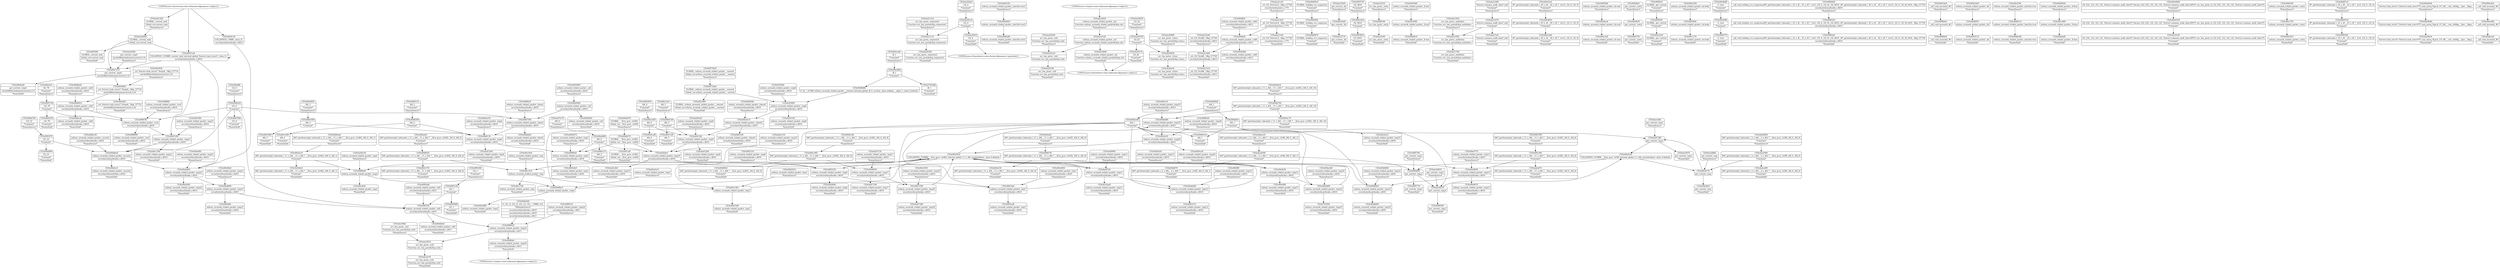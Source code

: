 digraph {
	CE0x49cbce0 [shape=record,shape=Mrecord,label="{CE0x49cbce0|selinux_secmark_relabel_packet:_tmp19|security/selinux/hooks.c,4610|*SummSink*}"]
	CE0x49d07c0 [shape=record,shape=Mrecord,label="{CE0x49d07c0|i64_2|*Constant*|*SummSource*}"]
	CE0x66cc450 [shape=record,shape=Mrecord,label="{CE0x66cc450|i64_4|*Constant*}"]
	CE0x49cdf20 [shape=record,shape=Mrecord,label="{CE0x49cdf20|selinux_secmark_relabel_packet:_tmp2|*SummSink*}"]
	CE0x49de8e0 [shape=record,shape=Mrecord,label="{CE0x49de8e0|get_current:_tmp|*SummSink*}"]
	CE0x49cc3b0 [shape=record,shape=Mrecord,label="{CE0x49cc3b0|selinux_secmark_relabel_packet:_tmp1}"]
	CE0x49f39f0 [shape=record,shape=Mrecord,label="{CE0x49f39f0|GLOBAL:_current_task|Global_var:current_task|*SummSink*}"]
	CE0x49f5ab0 [shape=record,shape=Mrecord,label="{CE0x49f5ab0|selinux_secmark_relabel_packet:_sid5|security/selinux/hooks.c,4611|*SummSource*}"]
	CE0x49e9ce0 [shape=record,shape=Mrecord,label="{CE0x49e9ce0|COLLAPSED:_GCMRE___llvm_gcov_ctr98_internal_global_2_x_i64_zeroinitializer:_elem_0:default:}"]
	CE0x49f8c60 [shape=record,shape=Mrecord,label="{CE0x49f8c60|selinux_secmark_relabel_packet:_tmp20|security/selinux/hooks.c,4610|*SummSource*}"]
	CE0x4a21110 [shape=record,shape=Mrecord,label="{CE0x4a21110|avc_has_perm:_requested|Function::avc_has_perm&Arg::requested::}"]
	CE0x49d3950 [shape=record,shape=Mrecord,label="{CE0x49d3950|i64_4|*Constant*|*SummSource*}"]
	CE0x49d5c40 [shape=record,shape=Mrecord,label="{CE0x49d5c40|i64*_getelementptr_inbounds_(_11_x_i64_,_11_x_i64_*___llvm_gcov_ctr402,_i64_0,_i64_9)|*Constant*|*SummSource*}"]
	CE0x49d1f30 [shape=record,shape=Mrecord,label="{CE0x49d1f30|selinux_secmark_relabel_packet:_land.lhs.true2|*SummSource*}"]
	CE0x49db9c0 [shape=record,shape=Mrecord,label="{CE0x49db9c0|selinux_secmark_relabel_packet:_call4|security/selinux/hooks.c,4610}"]
	CE0x4a20920 [shape=record,shape=Mrecord,label="{CE0x4a20920|avc_has_perm:_tclass|Function::avc_has_perm&Arg::tclass::}"]
	CE0x49e1340 [shape=record,shape=Mrecord,label="{CE0x49e1340|selinux_secmark_relabel_packet:_tmp21|security/selinux/hooks.c,4610|*SummSink*}"]
	CE0x49d6bc0 [shape=record,shape=Mrecord,label="{CE0x49d6bc0|selinux_secmark_relabel_packet:_tmp3}"]
	CE0x49f3110 [shape=record,shape=Mrecord,label="{CE0x49f3110|selinux_secmark_relabel_packet:_tmp12|security/selinux/hooks.c,4610|*SummSink*}"]
	CE0x4a07120 [shape=record,shape=Mrecord,label="{CE0x4a07120|selinux_secmark_relabel_packet:_tmp17|security/selinux/hooks.c,4610|*SummSource*}"]
	CE0x49f3ed0 [shape=record,shape=Mrecord,label="{CE0x49f3ed0|selinux_secmark_relabel_packet:_tmp7|security/selinux/hooks.c,4610|*SummSink*}"]
	CE0x5e92de0 [shape=record,shape=Mrecord,label="{CE0x5e92de0|i64*_getelementptr_inbounds_(_11_x_i64_,_11_x_i64_*___llvm_gcov_ctr402,_i64_0,_i64_1)|*Constant*|*SummSink*}"]
	CE0x4a0afe0 [shape=record,shape=Mrecord,label="{CE0x4a0afe0|selinux_secmark_relabel_packet:_tmp10|security/selinux/hooks.c,4610}"]
	CE0x4a223e0 [shape=record,shape=Mrecord,label="{CE0x4a223e0|_ret_i32_%call6,_!dbg_!27745|security/selinux/hooks.c,4613|*SummSink*}"]
	CE0x4a0af70 [shape=record,shape=Mrecord,label="{CE0x4a0af70|i64*_getelementptr_inbounds_(_11_x_i64_,_11_x_i64_*___llvm_gcov_ctr402,_i64_0,_i64_6)|*Constant*|*SummSink*}"]
	CE0x49ddc50 [shape=record,shape=Mrecord,label="{CE0x49ddc50|selinux_secmark_relabel_packet:_security|security/selinux/hooks.c,4610|*SummSource*}"]
	CE0x49f2060 [shape=record,shape=Mrecord,label="{CE0x49f2060|GLOBAL:_lockdep_rcu_suspicious|*Constant*}"]
	CE0x49f4df0 [shape=record,shape=Mrecord,label="{CE0x49f4df0|selinux_secmark_relabel_packet:_tmp23|security/selinux/hooks.c,4610|*SummSink*}"]
	CE0x4a23770 [shape=record,shape=Mrecord,label="{CE0x4a23770|get_current:_bb|*SummSink*}"]
	CE0x49e4cc0 [shape=record,shape=Mrecord,label="{CE0x49e4cc0|i64*_getelementptr_inbounds_(_11_x_i64_,_11_x_i64_*___llvm_gcov_ctr402,_i64_0,_i64_1)|*Constant*}"]
	CE0x49ec9e0 [shape=record,shape=Mrecord,label="{CE0x49ec9e0|i32_4610|*Constant*}"]
	CE0x4a1f500 [shape=record,shape=Mrecord,label="{CE0x4a1f500|avc_has_perm:_entry|*SummSink*}"]
	CE0x49df410 [shape=record,shape=Mrecord,label="{CE0x49df410|selinux_secmark_relabel_packet:_if.end|*SummSink*}"]
	CE0x4a215e0 [shape=record,shape=Mrecord,label="{CE0x4a215e0|%struct.common_audit_data*_null|*Constant*|*SummSink*}"]
	CE0x49f3850 [shape=record,shape=Mrecord,label="{CE0x49f3850|i8*_getelementptr_inbounds_(_45_x_i8_,_45_x_i8_*_.str12,_i32_0,_i32_0)|*Constant*}"]
	CE0x49da040 [shape=record,shape=Mrecord,label="{CE0x49da040|selinux_secmark_relabel_packet:_tmp12|security/selinux/hooks.c,4610}"]
	CE0x49cbbe0 [shape=record,shape=Mrecord,label="{CE0x49cbbe0|i64*_getelementptr_inbounds_(_11_x_i64_,_11_x_i64_*___llvm_gcov_ctr402,_i64_0,_i64_10)|*Constant*|*SummSource*}"]
	CE0x49da3d0 [shape=record,shape=Mrecord,label="{CE0x49da3d0|selinux_secmark_relabel_packet:_tmp16|security/selinux/hooks.c,4610|*SummSource*}"]
	CE0x49d95e0 [shape=record,shape=Mrecord,label="{CE0x49d95e0|GLOBAL:_lockdep_rcu_suspicious|*Constant*|*SummSource*}"]
	CE0x49cbe50 [shape=record,shape=Mrecord,label="{CE0x49cbe50|selinux_secmark_relabel_packet:_tmp20|security/selinux/hooks.c,4610}"]
	CE0x4a3d8d0 [shape=record,shape=Mrecord,label="{CE0x4a3d8d0|get_current:_tmp|*SummSource*}"]
	CE0x49e8a40 [shape=record,shape=Mrecord,label="{CE0x49e8a40|get_current:_tmp4|./arch/x86/include/asm/current.h,14|*SummSink*}"]
	CE0x49f17b0 [shape=record,shape=Mrecord,label="{CE0x49f17b0|i32_78|*Constant*}"]
	CE0x4a011d0 [shape=record,shape=Mrecord,label="{CE0x4a011d0|i64_5|*Constant*|*SummSink*}"]
	CE0x5e92e50 [shape=record,shape=Mrecord,label="{CE0x5e92e50|selinux_secmark_relabel_packet:_tmp2|*SummSource*}"]
	CE0x49dcf50 [shape=record,shape=Mrecord,label="{CE0x49dcf50|i32_78|*Constant*|*SummSink*}"]
	CE0x49d9e20 [shape=record,shape=Mrecord,label="{CE0x49d9e20|i32_0|*Constant*}"]
	CE0x4a3d610 [shape=record,shape=Mrecord,label="{CE0x4a3d610|get_current:_tmp3|*SummSource*}"]
	CE0x49ec3a0 [shape=record,shape=Mrecord,label="{CE0x49ec3a0|selinux_secmark_relabel_packet:_do.end|*SummSink*}"]
	CE0x49dffc0 [shape=record,shape=Mrecord,label="{CE0x49dffc0|selinux_secmark_relabel_packet:_call6|security/selinux/hooks.c,4613|*SummSource*}"]
	CE0x49d5d70 [shape=record,shape=Mrecord,label="{CE0x49d5d70|selinux_secmark_relabel_packet:_tmp5|security/selinux/hooks.c,4610|*SummSource*}"]
	CE0x5703f50 [shape=record,shape=Mrecord,label="{CE0x5703f50|selinux_secmark_relabel_packet:_tmp16|security/selinux/hooks.c,4610|*SummSink*}"]
	CE0x49ddfe0 [shape=record,shape=Mrecord,label="{CE0x49ddfe0|i64_1|*Constant*}"]
	CE0x49ef750 [shape=record,shape=Mrecord,label="{CE0x49ef750|get_current:_entry|*SummSink*}"]
	CE0x49f5fc0 [shape=record,shape=Mrecord,label="{CE0x49f5fc0|GLOBAL:_get_current|*Constant*|*SummSource*}"]
	"CONST[source:1(input),value:2(dynamic)][purpose:{subject}]"
	CE0x49d8620 [shape=record,shape=Mrecord,label="{CE0x49d8620|selinux_secmark_relabel_packet:_tmp17|security/selinux/hooks.c,4610}"]
	CE0x49d0a80 [shape=record,shape=Mrecord,label="{CE0x49d0a80|selinux_secmark_relabel_packet:_land.lhs.true2|*SummSink*}"]
	CE0x49f5690 [shape=record,shape=Mrecord,label="{CE0x49f5690|get_current:_tmp2}"]
	CE0x42f3060 [shape=record,shape=Mrecord,label="{CE0x42f3060|selinux_secmark_relabel_packet:_tmp8|security/selinux/hooks.c,4610}"]
	CE0x49ee560 [shape=record,shape=Mrecord,label="{CE0x49ee560|i64*_getelementptr_inbounds_(_11_x_i64_,_11_x_i64_*___llvm_gcov_ctr402,_i64_0,_i64_9)|*Constant*}"]
	CE0x60b00d0 [shape=record,shape=Mrecord,label="{CE0x60b00d0|selinux_secmark_relabel_packet:_tobool1|security/selinux/hooks.c,4610|*SummSource*}"]
	CE0x49ebdb0 [shape=record,shape=Mrecord,label="{CE0x49ebdb0|selinux_secmark_relabel_packet:_tmp22|security/selinux/hooks.c,4610}"]
	CE0x49ed840 [shape=record,shape=Mrecord,label="{CE0x49ed840|selinux_secmark_relabel_packet:_tmp23|security/selinux/hooks.c,4610}"]
	CE0x4a1fd50 [shape=record,shape=Mrecord,label="{CE0x4a1fd50|selinux_secmark_relabel_packet:_sid|Function::selinux_secmark_relabel_packet&Arg::sid::|*SummSource*}"]
	CE0x49cbc70 [shape=record,shape=Mrecord,label="{CE0x49cbc70|i64*_getelementptr_inbounds_(_11_x_i64_,_11_x_i64_*___llvm_gcov_ctr402,_i64_0,_i64_10)|*Constant*|*SummSink*}"]
	CE0x42f30d0 [shape=record,shape=Mrecord,label="{CE0x42f30d0|selinux_secmark_relabel_packet:_tmp8|security/selinux/hooks.c,4610|*SummSource*}"]
	CE0x49e3780 [shape=record,shape=Mrecord,label="{CE0x49e3780|selinux_secmark_relabel_packet:_tmp18|security/selinux/hooks.c,4610}"]
	CE0x49d33d0 [shape=record,shape=Mrecord,label="{CE0x49d33d0|selinux_secmark_relabel_packet:_tmp1|*SummSink*}"]
	CE0x4a244d0 [shape=record,shape=Mrecord,label="{CE0x4a244d0|GLOBAL:_current_task|Global_var:current_task}"]
	CE0x4a2ed00 [shape=record,shape=Mrecord,label="{CE0x4a2ed00|i64*_getelementptr_inbounds_(_2_x_i64_,_2_x_i64_*___llvm_gcov_ctr98,_i64_0,_i64_0)|*Constant*|*SummSink*}"]
	CE0x4a1fc20 [shape=record,shape=Mrecord,label="{CE0x4a1fc20|selinux_secmark_relabel_packet:_sid|Function::selinux_secmark_relabel_packet&Arg::sid::}"]
	CE0x49f38c0 [shape=record,shape=Mrecord,label="{CE0x49f38c0|i32_4610|*Constant*|*SummSink*}"]
	CE0x49d1000 [shape=record,shape=Mrecord,label="{CE0x49d1000|i64_3|*Constant*}"]
	CE0x49d66b0 [shape=record,shape=Mrecord,label="{CE0x49d66b0|i64_1|*Constant*|*SummSource*}"]
	CE0x4a1efd0 [shape=record,shape=Mrecord,label="{CE0x4a1efd0|get_current:_tmp1|*SummSource*}"]
	CE0x49d0ea0 [shape=record,shape=Mrecord,label="{CE0x49d0ea0|i64*_getelementptr_inbounds_(_11_x_i64_,_11_x_i64_*___llvm_gcov_ctr402,_i64_0,_i64_1)|*Constant*|*SummSource*}"]
	CE0x49f5120 [shape=record,shape=Mrecord,label="{CE0x49f5120|i32_1|*Constant*}"]
	CE0x4a012b0 [shape=record,shape=Mrecord,label="{CE0x4a012b0|selinux_secmark_relabel_packet:_tmp9|security/selinux/hooks.c,4610|*SummSink*}"]
	CE0x49d1d50 [shape=record,shape=Mrecord,label="{CE0x49d1d50|selinux_secmark_relabel_packet:_do.body|*SummSource*}"]
	CE0x49f5700 [shape=record,shape=Mrecord,label="{CE0x49f5700|get_current:_tmp2|*SummSource*}"]
	CE0x49e49f0 [shape=record,shape=Mrecord,label="{CE0x49e49f0|i1_true|*Constant*}"]
	CE0x49d9670 [shape=record,shape=Mrecord,label="{CE0x49d9670|GLOBAL:_lockdep_rcu_suspicious|*Constant*|*SummSink*}"]
	CE0x4a24290 [shape=record,shape=Mrecord,label="{CE0x4a24290|i64*_getelementptr_inbounds_(_2_x_i64_,_2_x_i64_*___llvm_gcov_ctr98,_i64_0,_i64_1)|*Constant*}"]
	CE0x49d3fd0 [shape=record,shape=Mrecord,label="{CE0x49d3fd0|selinux_secmark_relabel_packet:_if.end|*SummSource*}"]
	CE0x49f3750 [shape=record,shape=Mrecord,label="{CE0x49f3750|i32_4610|*Constant*|*SummSource*}"]
	CE0x4a0c130 [shape=record,shape=Mrecord,label="{CE0x4a0c130|selinux_secmark_relabel_packet:_tmp10|security/selinux/hooks.c,4610|*SummSource*}"]
	CE0x49f55f0 [shape=record,shape=Mrecord,label="{CE0x49f55f0|selinux_secmark_relabel_packet:_sid5|security/selinux/hooks.c,4611}"]
	CE0x49f0400 [shape=record,shape=Mrecord,label="{CE0x49f0400|_call_void_lockdep_rcu_suspicious(i8*_getelementptr_inbounds_(_25_x_i8_,_25_x_i8_*_.str3,_i32_0,_i32_0),_i32_4610,_i8*_getelementptr_inbounds_(_45_x_i8_,_45_x_i8_*_.str12,_i32_0,_i32_0))_#10,_!dbg_!27729|security/selinux/hooks.c,4610|*SummSource*}"]
	CE0x49e3f90 [shape=record,shape=Mrecord,label="{CE0x49e3f90|GLOBAL:_selinux_secmark_relabel_packet.__warned|Global_var:selinux_secmark_relabel_packet.__warned|*SummSink*}"]
	CE0x60b01b0 [shape=record,shape=Mrecord,label="{CE0x60b01b0|selinux_secmark_relabel_packet:_tobool1|security/selinux/hooks.c,4610|*SummSink*}"]
	CE0x49d5de0 [shape=record,shape=Mrecord,label="{CE0x49d5de0|selinux_secmark_relabel_packet:_tmp5|security/selinux/hooks.c,4610|*SummSink*}"]
	CE0x49d2610 [shape=record,shape=Mrecord,label="{CE0x49d2610|selinux_secmark_relabel_packet:_tmp1|*SummSource*}"]
	CE0x4a1f690 [shape=record,shape=Mrecord,label="{CE0x4a1f690|selinux_secmark_relabel_packet:_sid|Function::selinux_secmark_relabel_packet&Arg::sid::|*SummSink*}"]
	CE0x49eea40 [shape=record,shape=Mrecord,label="{CE0x49eea40|i8_1|*Constant*|*SummSource*}"]
	CE0x49d64a0 [shape=record,shape=Mrecord,label="{CE0x49d64a0|_call_void_mcount()_#3|*SummSink*}"]
	CE0x6975ab0 [shape=record,shape=Mrecord,label="{CE0x6975ab0|GLOBAL:_selinux_secmark_relabel_packet.__warned|Global_var:selinux_secmark_relabel_packet.__warned}"]
	CE0x49ed9a0 [shape=record,shape=Mrecord,label="{CE0x49ed9a0|selinux_secmark_relabel_packet:_tmp23|security/selinux/hooks.c,4610|*SummSource*}"]
	CE0x49dd2f0 [shape=record,shape=Mrecord,label="{CE0x49dd2f0|0:_i32,_4:_i32,_8:_i32,_12:_i32,_:_CMRE_4,8_|*MultipleSource*|security/selinux/hooks.c,4610|security/selinux/hooks.c,4610|security/selinux/hooks.c,4611}"]
	CE0x49d0f50 [shape=record,shape=Mrecord,label="{CE0x49d0f50|selinux_secmark_relabel_packet:_bb}"]
	CE0x49f6420 [shape=record,shape=Mrecord,label="{CE0x49f6420|selinux_secmark_relabel_packet:_tmp24|security/selinux/hooks.c,4611}"]
	CE0x49f5280 [shape=record,shape=Mrecord,label="{CE0x49f5280|i32_1|*Constant*|*SummSource*}"]
	CE0x4a21760 [shape=record,shape=Mrecord,label="{CE0x4a21760|avc_has_perm:_auditdata|Function::avc_has_perm&Arg::auditdata::|*SummSink*}"]
	CE0x4a29850 [shape=record,shape=Mrecord,label="{CE0x4a29850|i64*_getelementptr_inbounds_(_2_x_i64_,_2_x_i64_*___llvm_gcov_ctr98,_i64_0,_i64_0)|*Constant*|*SummSource*}"]
	CE0x49ddf70 [shape=record,shape=Mrecord,label="{CE0x49ddf70|i64*_getelementptr_inbounds_(_2_x_i64_,_2_x_i64_*___llvm_gcov_ctr98,_i64_0,_i64_1)|*Constant*|*SummSink*}"]
	CE0x49dbe80 [shape=record,shape=Mrecord,label="{CE0x49dbe80|selinux_secmark_relabel_packet:_land.lhs.true|*SummSink*}"]
	CE0x49d67f0 [shape=record,shape=Mrecord,label="{CE0x49d67f0|i64*_getelementptr_inbounds_(_11_x_i64_,_11_x_i64_*___llvm_gcov_ctr402,_i64_0,_i64_8)|*Constant*}"]
	CE0x49f60c0 [shape=record,shape=Mrecord,label="{CE0x49f60c0|selinux_secmark_relabel_packet:_tobool|security/selinux/hooks.c,4610|*SummSource*}"]
	CE0x49d16b0 [shape=record,shape=Mrecord,label="{CE0x49d16b0|i64_3|*Constant*|*SummSink*}"]
	CE0x49d0020 [shape=record,shape=Mrecord,label="{CE0x49d0020|selinux_secmark_relabel_packet:_if.then|*SummSource*}"]
	CE0x49e2250 [shape=record,shape=Mrecord,label="{CE0x49e2250|GLOBAL:_get_current|*Constant*|*SummSink*}"]
	CE0x49ef930 [shape=record,shape=Mrecord,label="{CE0x49ef930|_ret_%struct.task_struct*_%tmp4,_!dbg_!27714|./arch/x86/include/asm/current.h,14|*SummSource*}"]
	CE0x49f5f50 [shape=record,shape=Mrecord,label="{CE0x49f5f50|GLOBAL:_get_current|*Constant*}"]
	CE0x49e0490 [shape=record,shape=Mrecord,label="{CE0x49e0490|i32_(i32,_i32,_i16,_i32,_%struct.common_audit_data*)*_bitcast_(i32_(i32,_i32,_i16,_i32,_%struct.common_audit_data.495*)*_avc_has_perm_to_i32_(i32,_i32,_i16,_i32,_%struct.common_audit_data*)*)|*Constant*|*SummSource*}"]
	CE0x49f6510 [shape=record,shape=Mrecord,label="{CE0x49f6510|selinux_secmark_relabel_packet:_tmp24|security/selinux/hooks.c,4611|*SummSource*}"]
	CE0x49efc50 [shape=record,shape=Mrecord,label="{CE0x49efc50|i64*_getelementptr_inbounds_(_11_x_i64_,_11_x_i64_*___llvm_gcov_ctr402,_i64_0,_i64_8)|*Constant*|*SummSink*}"]
	CE0x4a1fa70 [shape=record,shape=Mrecord,label="{CE0x4a1fa70|avc_has_perm:_ssid|Function::avc_has_perm&Arg::ssid::|*SummSink*}"]
	CE0x49f2ff0 [shape=record,shape=Mrecord,label="{CE0x49f2ff0|selinux_secmark_relabel_packet:_tmp12|security/selinux/hooks.c,4610|*SummSource*}"]
	CE0x49ef9d0 [shape=record,shape=Mrecord,label="{CE0x49ef9d0|_ret_%struct.task_struct*_%tmp4,_!dbg_!27714|./arch/x86/include/asm/current.h,14}"]
	CE0x4a20f10 [shape=record,shape=Mrecord,label="{CE0x4a20f10|i32_4|*Constant*|*SummSink*}"]
	CE0x4a41340 [shape=record,shape=Mrecord,label="{CE0x4a41340|GLOBAL:_current_task|Global_var:current_task|*SummSource*}"]
	CE0x49ef6c0 [shape=record,shape=Mrecord,label="{CE0x49ef6c0|get_current:_entry|*SummSource*}"]
	CE0x49dd0e0 [shape=record,shape=Mrecord,label="{CE0x49dd0e0|selinux_secmark_relabel_packet:_sid5|security/selinux/hooks.c,4611|*SummSink*}"]
	CE0x42f3140 [shape=record,shape=Mrecord,label="{CE0x42f3140|selinux_secmark_relabel_packet:_tmp8|security/selinux/hooks.c,4610|*SummSink*}"]
	CE0x4a21420 [shape=record,shape=Mrecord,label="{CE0x4a21420|_ret_i32_%retval.0,_!dbg_!27728|security/selinux/avc.c,775}"]
	CE0x4a20200 [shape=record,shape=Mrecord,label="{CE0x4a20200|avc_has_perm:_tsid|Function::avc_has_perm&Arg::tsid::|*SummSource*}"]
	CE0x49f29d0 [shape=record,shape=Mrecord,label="{CE0x49f29d0|selinux_secmark_relabel_packet:_do.end|*SummSource*}"]
	CE0x49db700 [shape=record,shape=Mrecord,label="{CE0x49db700|i64*_getelementptr_inbounds_(_11_x_i64_,_11_x_i64_*___llvm_gcov_ctr402,_i64_0,_i64_10)|*Constant*}"]
	CE0x49cc7d0 [shape=record,shape=Mrecord,label="{CE0x49cc7d0|selinux_secmark_relabel_packet:_tmp|*SummSink*}"]
	CE0x49d9d20 [shape=record,shape=Mrecord,label="{CE0x49d9d20|selinux_secmark_relabel_packet:_call|security/selinux/hooks.c,4610|*SummSink*}"]
	CE0x49ef1c0 [shape=record,shape=Mrecord,label="{CE0x49ef1c0|selinux_secmark_relabel_packet:_tmp19|security/selinux/hooks.c,4610|*SummSource*}"]
	CE0x4a1f9b0 [shape=record,shape=Mrecord,label="{CE0x4a1f9b0|avc_has_perm:_ssid|Function::avc_has_perm&Arg::ssid::|*SummSource*}"]
	CE0x49dec20 [shape=record,shape=Mrecord,label="{CE0x49dec20|i64*_getelementptr_inbounds_(_2_x_i64_,_2_x_i64_*___llvm_gcov_ctr98,_i64_0,_i64_1)|*Constant*|*SummSource*}"]
	CE0x49f0320 [shape=record,shape=Mrecord,label="{CE0x49f0320|_call_void_lockdep_rcu_suspicious(i8*_getelementptr_inbounds_(_25_x_i8_,_25_x_i8_*_.str3,_i32_0,_i32_0),_i32_4610,_i8*_getelementptr_inbounds_(_45_x_i8_,_45_x_i8_*_.str12,_i32_0,_i32_0))_#10,_!dbg_!27729|security/selinux/hooks.c,4610}"]
	CE0x49eb970 [shape=record,shape=Mrecord,label="{CE0x49eb970|GLOBAL:___llvm_gcov_ctr402|Global_var:__llvm_gcov_ctr402|*SummSource*}"]
	CE0x49d61e0 [shape=record,shape=Mrecord,label="{CE0x49d61e0|i64_1|*Constant*|*SummSink*}"]
	CE0x49cc880 [shape=record,shape=Mrecord,label="{CE0x49cc880|selinux_secmark_relabel_packet:_if.then}"]
	CE0x49dcfc0 [shape=record,shape=Mrecord,label="{CE0x49dcfc0|i32_78|*Constant*|*SummSource*}"]
	CE0x49ec750 [shape=record,shape=Mrecord,label="{CE0x49ec750|selinux_secmark_relabel_packet:_entry}"]
	CE0x4a0c2b0 [shape=record,shape=Mrecord,label="{CE0x4a0c2b0|selinux_secmark_relabel_packet:_tmp10|security/selinux/hooks.c,4610|*SummSink*}"]
	CE0x49d4600 [shape=record,shape=Mrecord,label="{CE0x49d4600|selinux_secmark_relabel_packet:_tmp14|security/selinux/hooks.c,4610|*SummSink*}"]
	CE0x49f4770 [shape=record,shape=Mrecord,label="{CE0x49f4770|i1_true|*Constant*|*SummSink*}"]
	CE0x49db480 [shape=record,shape=Mrecord,label="{CE0x49db480|selinux_secmark_relabel_packet:_tmp19|security/selinux/hooks.c,4610}"]
	CE0x49cc510 [shape=record,shape=Mrecord,label="{CE0x49cc510|selinux_secmark_relabel_packet:_tmp}"]
	CE0x49dd9f0 [shape=record,shape=Mrecord,label="{CE0x49dd9f0|i32_22|*Constant*|*SummSink*}"]
	CE0x49d2e50 [shape=record,shape=Mrecord,label="{CE0x49d2e50|selinux_secmark_relabel_packet:_tmp4|security/selinux/hooks.c,4610|*SummSource*}"]
	CE0x49dfda0 [shape=record,shape=Mrecord,label="{CE0x49dfda0|selinux_secmark_relabel_packet:_tmp24|security/selinux/hooks.c,4611|*SummSink*}"]
	CE0x49f1390 [shape=record,shape=Mrecord,label="{CE0x49f1390|i64*_getelementptr_inbounds_(_11_x_i64_,_11_x_i64_*___llvm_gcov_ctr402,_i64_0,_i64_6)|*Constant*|*SummSource*}"]
	CE0x49e7e70 [shape=record,shape=Mrecord,label="{CE0x49e7e70|get_current:_tmp4|./arch/x86/include/asm/current.h,14}"]
	CE0x4a21490 [shape=record,shape=Mrecord,label="{CE0x4a21490|%struct.common_audit_data*_null|*Constant*|*SummSource*}"]
	CE0x49d28d0 [shape=record,shape=Mrecord,label="{CE0x49d28d0|selinux_secmark_relabel_packet:_call|security/selinux/hooks.c,4610}"]
	CE0x49e0a30 [shape=record,shape=Mrecord,label="{CE0x49e0a30|selinux_secmark_relabel_packet:_tmp20|security/selinux/hooks.c,4610|*SummSink*}"]
	CE0x4a10aa0 [shape=record,shape=Mrecord,label="{CE0x4a10aa0|selinux_secmark_relabel_packet:_tmp11|security/selinux/hooks.c,4610|*SummSink*}"]
	CE0x49dbb20 [shape=record,shape=Mrecord,label="{CE0x49dbb20|selinux_secmark_relabel_packet:_call4|security/selinux/hooks.c,4610|*SummSource*}"]
	CE0x4a21e00 [shape=record,shape=Mrecord,label="{CE0x4a21e00|_ret_i32_%retval.0,_!dbg_!27728|security/selinux/avc.c,775|*SummSink*}"]
	"CONST[source:1(input),value:2(dynamic)][purpose:{object}]"
	CE0x49dedc0 [shape=record,shape=Mrecord,label="{CE0x49dedc0|i64*_getelementptr_inbounds_(_11_x_i64_,_11_x_i64_*___llvm_gcov_ctr402,_i64_0,_i64_0)|*Constant*|*SummSource*}"]
	CE0x49e4b80 [shape=record,shape=Mrecord,label="{CE0x49e4b80|i1_true|*Constant*|*SummSource*}"]
	CE0x49d7f80 [shape=record,shape=Mrecord,label="{CE0x49d7f80|selinux_secmark_relabel_packet:_tmp21|security/selinux/hooks.c,4610|*SummSource*}"]
	CE0x49d97c0 [shape=record,shape=Mrecord,label="{CE0x49d97c0|i8*_getelementptr_inbounds_(_25_x_i8_,_25_x_i8_*_.str3,_i32_0,_i32_0)|*Constant*|*SummSource*}"]
	CE0x49d85b0 [shape=record,shape=Mrecord,label="{CE0x49d85b0|i64*_getelementptr_inbounds_(_11_x_i64_,_11_x_i64_*___llvm_gcov_ctr402,_i64_0,_i64_9)|*Constant*|*SummSink*}"]
	CE0x49e43c0 [shape=record,shape=Mrecord,label="{CE0x49e43c0|selinux_secmark_relabel_packet:_tmp3|*SummSource*}"]
	CE0x4a24360 [shape=record,shape=Mrecord,label="{CE0x4a24360|get_current:_tmp4|./arch/x86/include/asm/current.h,14|*SummSource*}"]
	CE0x4a246c0 [shape=record,shape=Mrecord,label="{CE0x4a246c0|%struct.task_struct*_(%struct.task_struct**)*_asm_movq_%gs:$_1:P_,$0_,_r,im,_dirflag_,_fpsr_,_flags_|*SummSink*}"]
	CE0x49db110 [shape=record,shape=Mrecord,label="{CE0x49db110|i64_0|*Constant*|*SummSink*}"]
	CE0x49f0b40 [shape=record,shape=Mrecord,label="{CE0x49f0b40|selinux_secmark_relabel_packet:_tmp2}"]
	CE0x49d7ca0 [shape=record,shape=Mrecord,label="{CE0x49d7ca0|COLLAPSED:_GCMRE_current_task_external_global_%struct.task_struct*:_elem_0::|security/selinux/hooks.c,4610}"]
	CE0x49dcea0 [shape=record,shape=Mrecord,label="{CE0x49dcea0|_call_void_mcount()_#3|*SummSink*}"]
	"CONST[source:0(mediator),value:2(dynamic)][purpose:{object}]"
	CE0x49f1af0 [shape=record,shape=Mrecord,label="{CE0x49f1af0|GLOBAL:___llvm_gcov_ctr402|Global_var:__llvm_gcov_ctr402|*SummSink*}"]
	CE0x49f6160 [shape=record,shape=Mrecord,label="{CE0x49f6160|avc_has_perm:_entry}"]
	CE0x49dc0d0 [shape=record,shape=Mrecord,label="{CE0x49dc0d0|get_current:_bb}"]
	CE0x4a20a30 [shape=record,shape=Mrecord,label="{CE0x4a20a30|avc_has_perm:_tclass|Function::avc_has_perm&Arg::tclass::|*SummSink*}"]
	CE0x4a21070 [shape=record,shape=Mrecord,label="{CE0x4a21070|%struct.common_audit_data*_null|*Constant*}"]
	CE0x49f1430 [shape=record,shape=Mrecord,label="{CE0x49f1430|selinux_secmark_relabel_packet:_tmp6|security/selinux/hooks.c,4610}"]
	CE0x49f0390 [shape=record,shape=Mrecord,label="{CE0x49f0390|i8*_getelementptr_inbounds_(_25_x_i8_,_25_x_i8_*_.str3,_i32_0,_i32_0)|*Constant*|*SummSink*}"]
	CE0x49d1810 [shape=record,shape=Mrecord,label="{CE0x49d1810|selinux_secmark_relabel_packet:_entry|*SummSink*}"]
	CE0x49e4000 [shape=record,shape=Mrecord,label="{CE0x49e4000|selinux_secmark_relabel_packet:_tmp7|security/selinux/hooks.c,4610|*SummSource*}"]
	CE0x49d35e0 [shape=record,shape=Mrecord,label="{CE0x49d35e0|COLLAPSED:_GCMRE___llvm_gcov_ctr402_internal_global_11_x_i64_zeroinitializer:_elem_0:default:}"]
	CE0x49f0bb0 [shape=record,shape=Mrecord,label="{CE0x49f0bb0|_call_void_mcount()_#3}"]
	CE0x4a1f310 [shape=record,shape=Mrecord,label="{CE0x4a1f310|avc_has_perm:_entry|*SummSource*}"]
	CE0x69759e0 [shape=record,shape=Mrecord,label="{CE0x69759e0|GLOBAL:_selinux_secmark_relabel_packet.__warned|Global_var:selinux_secmark_relabel_packet.__warned|*SummSource*}"]
	CE0x4a1f910 [shape=record,shape=Mrecord,label="{CE0x4a1f910|avc_has_perm:_ssid|Function::avc_has_perm&Arg::ssid::}"]
	CE0x49f14a0 [shape=record,shape=Mrecord,label="{CE0x49f14a0|selinux_secmark_relabel_packet:_tmp7|security/selinux/hooks.c,4610}"]
	CE0x4a20390 [shape=record,shape=Mrecord,label="{CE0x4a20390|avc_has_perm:_requested|Function::avc_has_perm&Arg::requested::|*SummSink*}"]
	CE0x49e00b0 [shape=record,shape=Mrecord,label="{CE0x49e00b0|selinux_secmark_relabel_packet:_call6|security/selinux/hooks.c,4613|*SummSink*}"]
	CE0x49e0600 [shape=record,shape=Mrecord,label="{CE0x49e0600|selinux_secmark_relabel_packet:_tmp13|security/selinux/hooks.c,4610}"]
	CE0x49daff0 [shape=record,shape=Mrecord,label="{CE0x49daff0|i32_0|*Constant*|*SummSource*}"]
	CE0x49f5480 [shape=record,shape=Mrecord,label="{CE0x49f5480|i32_1|*Constant*|*SummSink*}"]
	CE0x4a21950 [shape=record,shape=Mrecord,label="{CE0x4a21950|avc_has_perm:_auditdata|Function::avc_has_perm&Arg::auditdata::}"]
	CE0x4a207c0 [shape=record,shape=Mrecord,label="{CE0x4a207c0|i16_42|*Constant*|*SummSink*}"]
	CE0x49dcd40 [shape=record,shape=Mrecord,label="{CE0x49dcd40|_call_void_mcount()_#3}"]
	CE0x49e4650 [shape=record,shape=Mrecord,label="{CE0x49e4650|i64_3|*Constant*|*SummSource*}"]
	CE0x49ed110 [shape=record,shape=Mrecord,label="{CE0x49ed110|selinux_secmark_relabel_packet:_tobool1|security/selinux/hooks.c,4610}"]
	CE0x49ee5d0 [shape=record,shape=Mrecord,label="{CE0x49ee5d0|i8*_getelementptr_inbounds_(_45_x_i8_,_45_x_i8_*_.str12,_i32_0,_i32_0)|*Constant*|*SummSink*}"]
	CE0x49d6130 [shape=record,shape=Mrecord,label="{CE0x49d6130|selinux_secmark_relabel_packet:_tmp4|security/selinux/hooks.c,4610}"]
	CE0x49e0770 [shape=record,shape=Mrecord,label="{CE0x49e0770|selinux_secmark_relabel_packet:_tmp13|security/selinux/hooks.c,4610|*SummSource*}"]
	CE0x4a07a70 [shape=record,shape=Mrecord,label="{CE0x4a07a70|i64_0|*Constant*|*SummSource*}"]
	CE0x49da660 [shape=record,shape=Mrecord,label="{CE0x49da660|selinux_secmark_relabel_packet:_tmp16|security/selinux/hooks.c,4610}"]
	CE0x49eb840 [shape=record,shape=Mrecord,label="{CE0x49eb840|i64_0|*Constant*}"]
	CE0x49e3910 [shape=record,shape=Mrecord,label="{CE0x49e3910|selinux_secmark_relabel_packet:_tmp18|security/selinux/hooks.c,4610|*SummSource*}"]
	CE0x49f2470 [shape=record,shape=Mrecord,label="{CE0x49f2470|i32_22|*Constant*}"]
	CE0x4a20320 [shape=record,shape=Mrecord,label="{CE0x4a20320|i16_42|*Constant*}"]
	CE0x49ef630 [shape=record,shape=Mrecord,label="{CE0x49ef630|get_current:_entry}"]
	CE0x4a20990 [shape=record,shape=Mrecord,label="{CE0x4a20990|avc_has_perm:_tclass|Function::avc_has_perm&Arg::tclass::|*SummSource*}"]
	CE0x49f04a0 [shape=record,shape=Mrecord,label="{CE0x49f04a0|_call_void_lockdep_rcu_suspicious(i8*_getelementptr_inbounds_(_25_x_i8_,_25_x_i8_*_.str3,_i32_0,_i32_0),_i32_4610,_i8*_getelementptr_inbounds_(_45_x_i8_,_45_x_i8_*_.str12,_i32_0,_i32_0))_#10,_!dbg_!27729|security/selinux/hooks.c,4610|*SummSink*}"]
	CE0x49d1ad0 [shape=record,shape=Mrecord,label="{CE0x49d1ad0|i64_4|*Constant*|*SummSink*}"]
	CE0x4a22240 [shape=record,shape=Mrecord,label="{CE0x4a22240|_ret_i32_%call6,_!dbg_!27745|security/selinux/hooks.c,4613|*SummSource*}"]
	CE0x49e8eb0 [shape=record,shape=Mrecord,label="{CE0x49e8eb0|%struct.task_struct*_(%struct.task_struct**)*_asm_movq_%gs:$_1:P_,$0_,_r,im,_dirflag_,_fpsr_,_flags_|*SummSource*}"]
	CE0x4a01380 [shape=record,shape=Mrecord,label="{CE0x4a01380|get_current:_tmp1}"]
	CE0x4a07380 [shape=record,shape=Mrecord,label="{CE0x4a07380|selinux_secmark_relabel_packet:_tmp18|security/selinux/hooks.c,4610|*SummSink*}"]
	CE0x49d3690 [shape=record,shape=Mrecord,label="{CE0x49d3690|selinux_secmark_relabel_packet:_call|security/selinux/hooks.c,4610|*SummSource*}"]
	CE0x49d6290 [shape=record,shape=Mrecord,label="{CE0x49d6290|i64_2|*Constant*}"]
	CE0x4a07190 [shape=record,shape=Mrecord,label="{CE0x4a07190|selinux_secmark_relabel_packet:_tmp17|security/selinux/hooks.c,4610|*SummSink*}"]
	CE0x4a20190 [shape=record,shape=Mrecord,label="{CE0x4a20190|avc_has_perm:_tsid|Function::avc_has_perm&Arg::tsid::|*SummSink*}"]
	CE0x4a21c20 [shape=record,shape=Mrecord,label="{CE0x4a21c20|_ret_i32_%retval.0,_!dbg_!27728|security/selinux/avc.c,775|*SummSource*}"]
	CE0x4a20da0 [shape=record,shape=Mrecord,label="{CE0x4a20da0|i32_4|*Constant*|*SummSource*}"]
	"CONST[source:2(external),value:2(dynamic)][purpose:{subject}]"
	CE0x49cc170 [shape=record,shape=Mrecord,label="{CE0x49cc170|selinux_secmark_relabel_packet:_do.body|*SummSink*}"]
	CE0x4a20120 [shape=record,shape=Mrecord,label="{CE0x4a20120|avc_has_perm:_tsid|Function::avc_has_perm&Arg::tsid::}"]
	CE0x49dfef0 [shape=record,shape=Mrecord,label="{CE0x49dfef0|selinux_secmark_relabel_packet:_call6|security/selinux/hooks.c,4613}"]
	CE0x49e4480 [shape=record,shape=Mrecord,label="{CE0x49e4480|selinux_secmark_relabel_packet:_tmp3|*SummSink*}"]
	CE0x49efd90 [shape=record,shape=Mrecord,label="{CE0x49efd90|selinux_secmark_relabel_packet:_tmp15|security/selinux/hooks.c,4610|*SummSink*}"]
	CE0x49d3ed0 [shape=record,shape=Mrecord,label="{CE0x49d3ed0|i64_1|*Constant*}"]
	CE0x49ebf60 [shape=record,shape=Mrecord,label="{CE0x49ebf60|selinux_secmark_relabel_packet:_tmp22|security/selinux/hooks.c,4610|*SummSource*}"]
	CE0x49e9c70 [shape=record,shape=Mrecord,label="{CE0x49e9c70|get_current:_tmp}"]
	CE0x49cb3e0 [shape=record,shape=Mrecord,label="{CE0x49cb3e0|i8*_getelementptr_inbounds_(_45_x_i8_,_45_x_i8_*_.str12,_i32_0,_i32_0)|*Constant*|*SummSource*}"]
	CE0x49ddbe0 [shape=record,shape=Mrecord,label="{CE0x49ddbe0|selinux_secmark_relabel_packet:_security|security/selinux/hooks.c,4610}"]
	CE0x4a20650 [shape=record,shape=Mrecord,label="{CE0x4a20650|i16_42|*Constant*|*SummSource*}"]
	CE0x49d3110 [shape=record,shape=Mrecord,label="{CE0x49d3110|selinux_secmark_relabel_packet:_bb|*SummSink*}"]
	CE0x49cc460 [shape=record,shape=Mrecord,label="{CE0x49cc460|i64_2|*Constant*|*SummSink*}"]
	CE0x49de0f0 [shape=record,shape=Mrecord,label="{CE0x49de0f0|_ret_%struct.task_struct*_%tmp4,_!dbg_!27714|./arch/x86/include/asm/current.h,14|*SummSink*}"]
	CE0x4a3d510 [shape=record,shape=Mrecord,label="{CE0x4a3d510|get_current:_tmp3}"]
	CE0x49cf490 [shape=record,shape=Mrecord,label="{CE0x49cf490|selinux_secmark_relabel_packet:_if.end}"]
	CE0x49efd20 [shape=record,shape=Mrecord,label="{CE0x49efd20|selinux_secmark_relabel_packet:_tmp15|security/selinux/hooks.c,4610|*SummSource*}"]
	CE0x49d7600 [shape=record,shape=Mrecord,label="{CE0x49d7600|i32_0|*Constant*|*SummSink*}"]
	CE0x49f87f0 [shape=record,shape=Mrecord,label="{CE0x49f87f0|selinux_secmark_relabel_packet:_cred|security/selinux/hooks.c,4610}"]
	CE0x4a20cc0 [shape=record,shape=Mrecord,label="{CE0x4a20cc0|i32_4|*Constant*}"]
	CE0x49dbca0 [shape=record,shape=Mrecord,label="{CE0x49dbca0|selinux_secmark_relabel_packet:_call4|security/selinux/hooks.c,4610|*SummSink*}"]
	CE0x4a0d440 [shape=record,shape=Mrecord,label="{CE0x4a0d440|selinux_secmark_relabel_packet:_tmp6|security/selinux/hooks.c,4610|*SummSink*}"]
	CE0x49f5770 [shape=record,shape=Mrecord,label="{CE0x49f5770|get_current:_tmp2|*SummSink*}"]
	CE0x49f6820 [shape=record,shape=Mrecord,label="{CE0x49f6820|selinux_secmark_relabel_packet:_tmp5|security/selinux/hooks.c,4610}"]
	CE0x49d3a00 [shape=record,shape=Mrecord,label="{CE0x49d3a00|selinux_secmark_relabel_packet:_bb|*SummSource*}"]
	CE0x49f1510 [shape=record,shape=Mrecord,label="{CE0x49f1510|selinux_secmark_relabel_packet:_tmp6|security/selinux/hooks.c,4610|*SummSource*}"]
	CE0x49cc9e0 [shape=record,shape=Mrecord,label="{CE0x49cc9e0|selinux_secmark_relabel_packet:_tmp|*SummSource*}"]
	CE0x60b0140 [shape=record,shape=Mrecord,label="{CE0x60b0140|i64_5|*Constant*}"]
	CE0x49f88f0 [shape=record,shape=Mrecord,label="{CE0x49f88f0|selinux_secmark_relabel_packet:_cred|security/selinux/hooks.c,4610|*SummSource*}"]
	CE0x49dd7b0 [shape=record,shape=Mrecord,label="{CE0x49dd7b0|i32_22|*Constant*|*SummSource*}"]
	CE0x5703dd0 [shape=record,shape=Mrecord,label="{CE0x5703dd0|i8_1|*Constant*|*SummSink*}"]
	CE0x4a211e0 [shape=record,shape=Mrecord,label="{CE0x4a211e0|avc_has_perm:_requested|Function::avc_has_perm&Arg::requested::|*SummSource*}"]
	CE0x49d7e00 [shape=record,shape=Mrecord,label="{CE0x49d7e00|selinux_secmark_relabel_packet:_tmp21|security/selinux/hooks.c,4610}"]
	CE0x4a219e0 [shape=record,shape=Mrecord,label="{CE0x4a219e0|avc_has_perm:_auditdata|Function::avc_has_perm&Arg::auditdata::|*SummSource*}"]
	CE0x49dabf0 [shape=record,shape=Mrecord,label="{CE0x49dabf0|selinux_secmark_relabel_packet:_if.then|*SummSink*}"]
	CE0x49db270 [shape=record,shape=Mrecord,label="{CE0x49db270|GLOBAL:___llvm_gcov_ctr402|Global_var:__llvm_gcov_ctr402}"]
	CE0x4a21bb0 [shape=record,shape=Mrecord,label="{CE0x4a21bb0|_ret_i32_%call6,_!dbg_!27745|security/selinux/hooks.c,4613}"]
	CE0x49d91c0 [shape=record,shape=Mrecord,label="{CE0x49d91c0|selinux_secmark_relabel_packet:_land.lhs.true}"]
	CE0x49d63f0 [shape=record,shape=Mrecord,label="{CE0x49d63f0|selinux_secmark_relabel_packet:_entry|*SummSource*}"]
	CE0x49efb50 [shape=record,shape=Mrecord,label="{CE0x49efb50|selinux_secmark_relabel_packet:_tmp15|security/selinux/hooks.c,4610}"]
	CE0x49dcde0 [shape=record,shape=Mrecord,label="{CE0x49dcde0|_call_void_mcount()_#3|*SummSource*}"]
	CE0x49d9720 [shape=record,shape=Mrecord,label="{CE0x49d9720|i8*_getelementptr_inbounds_(_25_x_i8_,_25_x_i8_*_.str3,_i32_0,_i32_0)|*Constant*}"]
	CE0x4a1f1d0 [shape=record,shape=Mrecord,label="{CE0x4a1f1d0|i32_(i32,_i32,_i16,_i32,_%struct.common_audit_data*)*_bitcast_(i32_(i32,_i32,_i16,_i32,_%struct.common_audit_data.495*)*_avc_has_perm_to_i32_(i32,_i32,_i16,_i32,_%struct.common_audit_data*)*)|*Constant*|*SummSink*}"]
	CE0x49d4480 [shape=record,shape=Mrecord,label="{CE0x49d4480|selinux_secmark_relabel_packet:_tmp14|security/selinux/hooks.c,4610|*SummSource*}"]
	CE0x4a09cb0 [shape=record,shape=Mrecord,label="{CE0x4a09cb0|selinux_secmark_relabel_packet:_tmp9|security/selinux/hooks.c,4610|*SummSource*}"]
	CE0x49e0330 [shape=record,shape=Mrecord,label="{CE0x49e0330|i32_(i32,_i32,_i16,_i32,_%struct.common_audit_data*)*_bitcast_(i32_(i32,_i32,_i16,_i32,_%struct.common_audit_data.495*)*_avc_has_perm_to_i32_(i32,_i32,_i16,_i32,_%struct.common_audit_data*)*)|*Constant*}"]
	CE0x4a07a00 [shape=record,shape=Mrecord,label="{CE0x4a07a00|selinux_secmark_relabel_packet:_tmp4|security/selinux/hooks.c,4610|*SummSink*}"]
	CE0x49f1200 [shape=record,shape=Mrecord,label="{CE0x49f1200|i64*_getelementptr_inbounds_(_11_x_i64_,_11_x_i64_*___llvm_gcov_ctr402,_i64_0,_i64_6)|*Constant*}"]
	CE0x49d1370 [shape=record,shape=Mrecord,label="{CE0x49d1370|i64*_getelementptr_inbounds_(_11_x_i64_,_11_x_i64_*___llvm_gcov_ctr402,_i64_0,_i64_0)|*Constant*|*SummSink*}"]
	CE0x49f6580 [shape=record,shape=Mrecord,label="{CE0x49f6580|get_current:_tmp3|*SummSink*}"]
	CE0x4a01240 [shape=record,shape=Mrecord,label="{CE0x4a01240|selinux_secmark_relabel_packet:_tmp9|security/selinux/hooks.c,4610}"]
	CE0x49cf190 [shape=record,shape=Mrecord,label="{CE0x49cf190|selinux_secmark_relabel_packet:_land.lhs.true|*SummSource*}"]
	CE0x4a0f7a0 [shape=record,shape=Mrecord,label="{CE0x4a0f7a0|selinux_secmark_relabel_packet:_tmp11|security/selinux/hooks.c,4610}"]
	CE0x4a235b0 [shape=record,shape=Mrecord,label="{CE0x4a235b0|get_current:_bb|*SummSource*}"]
	CE0x49f2960 [shape=record,shape=Mrecord,label="{CE0x49f2960|selinux_secmark_relabel_packet:_do.body}"]
	CE0x49dbde0 [shape=record,shape=Mrecord,label="{CE0x49dbde0|selinux_secmark_relabel_packet:_tobool|security/selinux/hooks.c,4610|*SummSink*}"]
	CE0x49df020 [shape=record,shape=Mrecord,label="{CE0x49df020|i64*_getelementptr_inbounds_(_11_x_i64_,_11_x_i64_*___llvm_gcov_ctr402,_i64_0,_i64_0)|*Constant*}"]
	CE0x49d14a0 [shape=record,shape=Mrecord,label="{CE0x49d14a0|_call_void_mcount()_#3|*SummSource*}"]
	CE0x49d2820 [shape=record,shape=Mrecord,label="{CE0x49d2820|selinux_secmark_relabel_packet:_land.lhs.true2}"]
	CE0x49ee8b0 [shape=record,shape=Mrecord,label="{CE0x49ee8b0|i8_1|*Constant*}"]
	CE0x4a0f900 [shape=record,shape=Mrecord,label="{CE0x4a0f900|selinux_secmark_relabel_packet:_tmp11|security/selinux/hooks.c,4610|*SummSource*}"]
	CE0x4a22040 [shape=record,shape=Mrecord,label="{CE0x4a22040|i64*_getelementptr_inbounds_(_2_x_i64_,_2_x_i64_*___llvm_gcov_ctr98,_i64_0,_i64_0)|*Constant*}"]
	"CONST[source:0(mediator),value:0(static)][purpose:{operation}]"
	CE0x49d8d60 [shape=record,shape=Mrecord,label="{CE0x49d8d60|0:_i8,_:_GCMR_selinux_secmark_relabel_packet.__warned_internal_global_i8_0,_section_.data.unlikely_,_align_1:_elem_0:default:}"]
	CE0x66cc4c0 [shape=record,shape=Mrecord,label="{CE0x66cc4c0|i64_5|*Constant*|*SummSource*}"]
	CE0x49d7590 [shape=record,shape=Mrecord,label="{CE0x49d7590|selinux_secmark_relabel_packet:_tobool|security/selinux/hooks.c,4610}"]
	CE0x49d69a0 [shape=record,shape=Mrecord,label="{CE0x49d69a0|selinux_secmark_relabel_packet:_tmp14|security/selinux/hooks.c,4610}"]
	CE0x49f8990 [shape=record,shape=Mrecord,label="{CE0x49f8990|selinux_secmark_relabel_packet:_cred|security/selinux/hooks.c,4610|*SummSink*}"]
	CE0x49efae0 [shape=record,shape=Mrecord,label="{CE0x49efae0|i64*_getelementptr_inbounds_(_11_x_i64_,_11_x_i64_*___llvm_gcov_ctr402,_i64_0,_i64_8)|*Constant*|*SummSource*}"]
	CE0x49ebc50 [shape=record,shape=Mrecord,label="{CE0x49ebc50|COLLAPSED:_CMRE:_elem_0::|security/selinux/hooks.c,4610}"]
	CE0x4a1f070 [shape=record,shape=Mrecord,label="{CE0x4a1f070|get_current:_tmp1|*SummSink*}"]
	CE0x49e8b40 [shape=record,shape=Mrecord,label="{CE0x49e8b40|%struct.task_struct*_(%struct.task_struct**)*_asm_movq_%gs:$_1:P_,$0_,_r,im,_dirflag_,_fpsr_,_flags_}"]
	CE0x49e0670 [shape=record,shape=Mrecord,label="{CE0x49e0670|selinux_secmark_relabel_packet:_tmp13|security/selinux/hooks.c,4610|*SummSink*}"]
	CE0x49ddcc0 [shape=record,shape=Mrecord,label="{CE0x49ddcc0|selinux_secmark_relabel_packet:_security|security/selinux/hooks.c,4610|*SummSink*}"]
	CE0x49ed500 [shape=record,shape=Mrecord,label="{CE0x49ed500|selinux_secmark_relabel_packet:_tmp22|security/selinux/hooks.c,4610|*SummSink*}"]
	CE0x49ddea0 [shape=record,shape=Mrecord,label="{CE0x49ddea0|selinux_secmark_relabel_packet:_do.end}"]
	CE0x49f1200 -> CE0x49e0600
	CE0x49f2060 -> CE0x49d9670
	CE0x49e3780 -> CE0x49d35e0
	CE0x4a3d610 -> CE0x4a3d510
	CE0x49d4480 -> CE0x49d69a0
	CE0x49f3850 -> CE0x49ee5d0
	CE0x49dbb20 -> CE0x49db9c0
	CE0x4a1f9b0 -> CE0x4a1f910
	CE0x49d0f50 -> CE0x49d3110
	CE0x49d7590 -> CE0x49dbde0
	CE0x4a29850 -> CE0x4a22040
	CE0x49cc3b0 -> CE0x49d33d0
	CE0x49d9e20 -> CE0x49d7600
	CE0x49d66b0 -> CE0x49d3ed0
	CE0x49f1200 -> CE0x4a0af70
	CE0x49dcfc0 -> CE0x49f17b0
	CE0x4a3d8d0 -> CE0x49e9c70
	CE0x4a41340 -> CE0x4a244d0
	CE0x49f6820 -> CE0x49f1430
	CE0x49dd7b0 -> CE0x49f2470
	CE0x4a09cb0 -> CE0x4a01240
	CE0x4a20320 -> CE0x4a207c0
	CE0x49cc510 -> CE0x49cc3b0
	CE0x4a244d0 -> CE0x49e7e70
	CE0x49f6420 -> CE0x4a1f910
	CE0x49f1430 -> CE0x49f14a0
	CE0x4a20cc0 -> CE0x4a21110
	CE0x4a20f10 -> "CONST[source:0(mediator),value:0(static)][purpose:{operation}]"
	CE0x49f1510 -> CE0x49f1430
	CE0x49d9e20 -> CE0x49d7590
	CE0x4a20da0 -> CE0x4a20cc0
	CE0x49f5690 -> CE0x4a3d510
	CE0x5e92e50 -> CE0x49f0b40
	CE0x49da040 -> CE0x49d35e0
	CE0x49e9c70 -> CE0x4a01380
	CE0x49d1d50 -> CE0x49f2960
	CE0x4a0f7a0 -> CE0x49da040
	CE0x49d5d70 -> CE0x49f6820
	CE0x49d6bc0 -> CE0x49e4480
	CE0x49f5120 -> CE0x49f5480
	CE0x4a1fd50 -> CE0x4a1fc20
	CE0x49d35e0 -> CE0x49f0b40
	CE0x49d67f0 -> CE0x49efb50
	CE0x49d0020 -> CE0x49cc880
	CE0x49f29d0 -> CE0x49ddea0
	CE0x49ddfe0 -> CE0x4a3d510
	CE0x49e0330 -> CE0x4a1f1d0
	CE0x49e4650 -> CE0x49d1000
	"CONST[source:2(external),value:2(dynamic)][purpose:{subject}]" -> CE0x4a41340
	CE0x6975ab0 -> CE0x42f3060
	CE0x4a20650 -> CE0x4a20320
	CE0x49ddea0 -> CE0x49ec3a0
	CE0x4a244d0 -> CE0x49f39f0
	CE0x4a0afe0 -> CE0x4a0c2b0
	CE0x42f30d0 -> CE0x42f3060
	CE0x4a01240 -> CE0x4a0afe0
	CE0x4a1f310 -> CE0x49f6160
	CE0x49d1000 -> CE0x49d6130
	CE0x49cbe50 -> CE0x49d35e0
	CE0x49e3780 -> CE0x4a07380
	CE0x49d6290 -> CE0x49d6130
	CE0x49df020 -> CE0x49d1370
	"CONST[source:2(external),value:2(dynamic)][purpose:{subject}]" -> CE0x49d7ca0
	CE0x49f6420 -> CE0x49dfda0
	CE0x49ebc50 -> CE0x49ebdb0
	CE0x49e8eb0 -> CE0x49e8b40
	CE0x49e43c0 -> CE0x49d6bc0
	CE0x49f14a0 -> CE0x49d35e0
	CE0x49d8d60 -> CE0x42f3060
	CE0x4a21950 -> CE0x4a21760
	CE0x49cc9e0 -> CE0x49cc510
	CE0x49d35e0 -> CE0x49f1430
	CE0x49e4b80 -> CE0x49e49f0
	CE0x49ee8b0 -> CE0x5703dd0
	CE0x49d9720 -> CE0x49f0390
	CE0x49f5f50 -> CE0x49e2250
	CE0x49f55f0 -> CE0x49f6420
	CE0x4a20200 -> CE0x4a20120
	CE0x4a01240 -> CE0x4a012b0
	CE0x49da040 -> CE0x49f3110
	CE0x49cc880 -> CE0x49dabf0
	CE0x49d35e0 -> CE0x49d8620
	CE0x49ee560 -> CE0x49d8620
	CE0x49cbe50 -> CE0x49e0a30
	CE0x49d7e00 -> CE0x49ddbe0
	CE0x4a20cc0 -> CE0x4a20f10
	CE0x4a219e0 -> CE0x4a21950
	CE0x4a07120 -> CE0x49d8620
	CE0x49f5690 -> CE0x49f5770
	CE0x49ed110 -> CE0x4a01240
	CE0x49f88f0 -> CE0x49f87f0
	CE0x4a20920 -> CE0x4a20a30
	CE0x49ebdb0 -> CE0x49ed500
	CE0x4a20990 -> CE0x4a20920
	CE0x49dedc0 -> CE0x49df020
	CE0x49d7e00 -> CE0x49e1340
	CE0x4a1fc20 -> CE0x4a20120
	CE0x49eb840 -> CE0x4a0afe0
	CE0x4a21c20 -> CE0x4a21420
	CE0x49d3fd0 -> CE0x49cf490
	CE0x4a0afe0 -> CE0x4a0f7a0
	CE0x49d6130 -> CE0x4a07a00
	CE0x66cc4c0 -> CE0x60b0140
	CE0x49d5c40 -> CE0x49ee560
	CE0x49f2960 -> CE0x49cc170
	CE0x49cf490 -> CE0x49df410
	CE0x49d91c0 -> CE0x49dbe80
	CE0x49d1000 -> CE0x49d16b0
	CE0x49d7ca0 -> CE0x49ebdb0
	CE0x4a1f690 -> "CONST[source:0(mediator),value:2(dynamic)][purpose:{object}]"
	CE0x49efae0 -> CE0x49d67f0
	CE0x4a20320 -> CE0x4a20920
	CE0x49db270 -> CE0x49f1af0
	CE0x49f1430 -> CE0x4a0d440
	CE0x49cf190 -> CE0x49d91c0
	CE0x49efb50 -> CE0x49da660
	CE0x49d7ca0 -> CE0x49d7e00
	CE0x49d7ca0 -> CE0x49d7ca0
	CE0x49d6290 -> CE0x49cc460
	CE0x49ddbe0 -> CE0x49ebdb0
	CE0x49da3d0 -> CE0x49da660
	CE0x49d28d0 -> CE0x49d7590
	CE0x49ef930 -> CE0x49ef9d0
	CE0x4a1fc20 -> CE0x4a1f690
	CE0x49e7e70 -> CE0x49e8a40
	CE0x4a0f7a0 -> CE0x4a10aa0
	CE0x49cc510 -> CE0x49cc7d0
	CE0x49e7e70 -> CE0x49ef9d0
	CE0x69759e0 -> CE0x6975ab0
	CE0x49ec9e0 -> CE0x49f38c0
	CE0x49d9e20 -> CE0x49f55f0
	CE0x4a244d0 -> CE0x49d7ca0
	CE0x49f5ab0 -> CE0x49f55f0
	CE0x4a21bb0 -> CE0x4a223e0
	CE0x49e4000 -> CE0x49f14a0
	CE0x49db700 -> CE0x49cbc70
	CE0x42f3060 -> CE0x42f3140
	CE0x49e9ce0 -> CE0x49e9c70
	CE0x4a211e0 -> CE0x4a21110
	CE0x49d3ed0 -> CE0x49e3780
	CE0x49daff0 -> CE0x49d9e20
	CE0x49eb840 -> CE0x49db110
	CE0x49f17b0 -> CE0x49f87f0
	CE0x49ebf60 -> CE0x49ebdb0
	CE0x4a207c0 -> "CONST[source:0(mediator),value:2(dynamic)][purpose:{object}]"
	"CONST[source:1(input),value:2(dynamic)][purpose:{object}]" -> CE0x4a1fd50
	CE0x49f6510 -> CE0x49f6420
	CE0x4a21420 -> CE0x4a21e00
	CE0x49dffc0 -> CE0x49dfef0
	CE0x4a21110 -> CE0x4a20390
	CE0x49e0770 -> CE0x49e0600
	CE0x49d67f0 -> CE0x49efc50
	CE0x49d3ed0 -> CE0x49cbe50
	CE0x49d6130 -> CE0x49f6820
	CE0x49eb970 -> CE0x49db270
	CE0x49dcd40 -> CE0x49dcea0
	CE0x49cb3e0 -> CE0x49f3850
	CE0x49d2820 -> CE0x49d0a80
	CE0x49f0bb0 -> CE0x49d64a0
	CE0x49cc3b0 -> CE0x49d35e0
	CE0x49dfef0 -> CE0x4a21bb0
	CE0x4a22040 -> CE0x4a2ed00
	CE0x49f60c0 -> CE0x49d7590
	CE0x4a22040 -> CE0x49e9c70
	CE0x49d66b0 -> CE0x49ddfe0
	CE0x49e49f0 -> CE0x49f4770
	CE0x4a24290 -> CE0x49f5690
	CE0x49db9c0 -> CE0x49f87f0
	CE0x49f87f0 -> CE0x49f8990
	CE0x4a07a70 -> CE0x49eb840
	CE0x49e0600 -> CE0x49d69a0
	CE0x49dfef0 -> CE0x49e00b0
	CE0x4a22240 -> CE0x4a21bb0
	CE0x49f6820 -> CE0x49d5de0
	CE0x49d69a0 -> CE0x49d4600
	CE0x49ee8b0 -> CE0x49d8d60
	CE0x49e8b40 -> CE0x4a246c0
	CE0x49f5700 -> CE0x49f5690
	CE0x49d35e0 -> CE0x49db480
	CE0x6975ab0 -> CE0x49e3f90
	CE0x49ee560 -> CE0x49d85b0
	CE0x49d7ca0 -> CE0x49e7e70
	CE0x4a3d510 -> CE0x49e9ce0
	CE0x49db480 -> CE0x49cbce0
	CE0x4a1f910 -> CE0x4a1fa70
	CE0x49d3ed0 -> CE0x49d61e0
	CE0x49efb50 -> CE0x49efd90
	CE0x49d3ed0 -> CE0x49cc3b0
	CE0x49f8c60 -> CE0x49cbe50
	CE0x49ed9a0 -> CE0x49ed840
	CE0x49f55f0 -> CE0x49dd0e0
	CE0x49dfda0 -> "CONST[source:1(input),value:2(dynamic)][purpose:{subject}]"
	CE0x49f0b40 -> CE0x49cdf20
	CE0x49db270 -> CE0x4a0afe0
	CE0x49d6bc0 -> CE0x49d35e0
	CE0x49d0ea0 -> CE0x49e4cc0
	CE0x49d35e0 -> CE0x49e0600
	CE0x49d28d0 -> CE0x49d9d20
	CE0x49dc0d0 -> CE0x4a23770
	CE0x4a3d510 -> CE0x49f6580
	CE0x49dcde0 -> CE0x49dcd40
	CE0x49ec750 -> CE0x49d1810
	CE0x49e4cc0 -> CE0x5e92de0
	CE0x49d3ed0 -> CE0x49d6bc0
	CE0x49cbbe0 -> CE0x49db700
	CE0x49d2e50 -> CE0x49d6130
	CE0x49da660 -> CE0x5703f50
	CE0x49d3950 -> CE0x66cc450
	CE0x49f87f0 -> CE0x49d7e00
	CE0x49db9c0 -> CE0x49dbca0
	CE0x4a21070 -> CE0x4a215e0
	CE0x4a01380 -> CE0x4a1f070
	CE0x4a0f900 -> CE0x4a0f7a0
	CE0x49ef9d0 -> CE0x49db9c0
	CE0x49d7f80 -> CE0x49d7e00
	CE0x49d95e0 -> CE0x49f2060
	CE0x49ef1c0 -> CE0x49db480
	CE0x49d3ed0 -> CE0x49da040
	CE0x49f2ff0 -> CE0x49da040
	CE0x49d3a00 -> CE0x49d0f50
	CE0x49ddc50 -> CE0x49ddbe0
	CE0x49d8620 -> CE0x4a07190
	CE0x49d8620 -> CE0x49e3780
	CE0x66cc450 -> CE0x4a01240
	CE0x49ddbe0 -> CE0x49ddcc0
	CE0x49f14a0 -> CE0x49f3ed0
	CE0x4a0c130 -> CE0x4a0afe0
	CE0x49d2610 -> CE0x49cc3b0
	CE0x49d07c0 -> CE0x49d6290
	CE0x49d3ed0 -> CE0x49f14a0
	CE0x49efd20 -> CE0x49efb50
	CE0x49d35e0 -> CE0x49efb50
	CE0x49db700 -> CE0x49db480
	CE0x49ef630 -> CE0x49ef750
	CE0x49d14a0 -> CE0x49f0bb0
	CE0x49ddfe0 -> CE0x49d61e0
	CE0x4a01380 -> CE0x49e9ce0
	CE0x49d63f0 -> CE0x49ec750
	CE0x49f0320 -> CE0x49f04a0
	CE0x49dd2f0 -> CE0x49f6420
	"CONST[source:2(external),value:2(dynamic)][purpose:{subject}]" -> CE0x49ebc50
	CE0x49eea40 -> CE0x49ee8b0
	CE0x49ef6c0 -> CE0x49ef630
	CE0x49f2470 -> CE0x49dd9f0
	CE0x49d9e20 -> CE0x49ddbe0
	CE0x49f5120 -> CE0x49f55f0
	CE0x49e9ce0 -> CE0x49f5690
	CE0x49ed840 -> CE0x49f4df0
	CE0x4a20120 -> CE0x4a20190
	CE0x49d35e0 -> CE0x49cc510
	CE0x49db480 -> CE0x49cbe50
	CE0x49ef9d0 -> CE0x49de0f0
	CE0x49ddfe0 -> CE0x4a01380
	CE0x49eb840 -> CE0x49f6820
	CE0x49f17b0 -> CE0x49dcf50
	CE0x4a24360 -> CE0x49e7e70
	CE0x49e3910 -> CE0x49e3780
	CE0x49e0490 -> CE0x49e0330
	CE0x49db270 -> CE0x49f6820
	CE0x60b0140 -> CE0x4a011d0
	CE0x49e4cc0 -> CE0x49f0b40
	CE0x49d35e0 -> CE0x4a0f7a0
	CE0x49d69a0 -> CE0x49d35e0
	CE0x49ed840 -> CE0x49f55f0
	CE0x49e0600 -> CE0x49e0670
	CE0x49dec20 -> CE0x4a24290
	CE0x4a24290 -> CE0x49ddf70
	CE0x4a21420 -> CE0x49dfef0
	CE0x49ebdb0 -> CE0x49ed840
	CE0x49f0b40 -> CE0x49d6bc0
	CE0x49f2470 -> CE0x49ddbe0
	CE0x49e9c70 -> CE0x49de8e0
	CE0x49f3750 -> CE0x49ec9e0
	CE0x60b0140 -> CE0x4a01240
	CE0x49f5fc0 -> CE0x49f5f50
	CE0x49d7590 -> CE0x49d6130
	CE0x4a21490 -> CE0x4a21070
	CE0x49ed110 -> CE0x60b01b0
	CE0x49d97c0 -> CE0x49d9720
	CE0x66cc450 -> CE0x49d1ad0
	CE0x49d3ed0 -> CE0x49d69a0
	CE0x4a235b0 -> CE0x49dc0d0
	CE0x4a1efd0 -> CE0x4a01380
	CE0x49df020 -> CE0x49cc510
	CE0x49d3ed0 -> CE0x49da660
	CE0x49f1390 -> CE0x49f1200
	CE0x49f6160 -> CE0x4a1f500
	CE0x49d9e20 -> CE0x49f87f0
	CE0x49da660 -> CE0x49d35e0
	CE0x42f3060 -> CE0x49ed110
	CE0x60b00d0 -> CE0x49ed110
	CE0x4a21070 -> CE0x4a21950
	CE0x49f5280 -> CE0x49f5120
	CE0x49d1f30 -> CE0x49d2820
	CE0x49d3690 -> CE0x49d28d0
	CE0x49f0400 -> CE0x49f0320
}